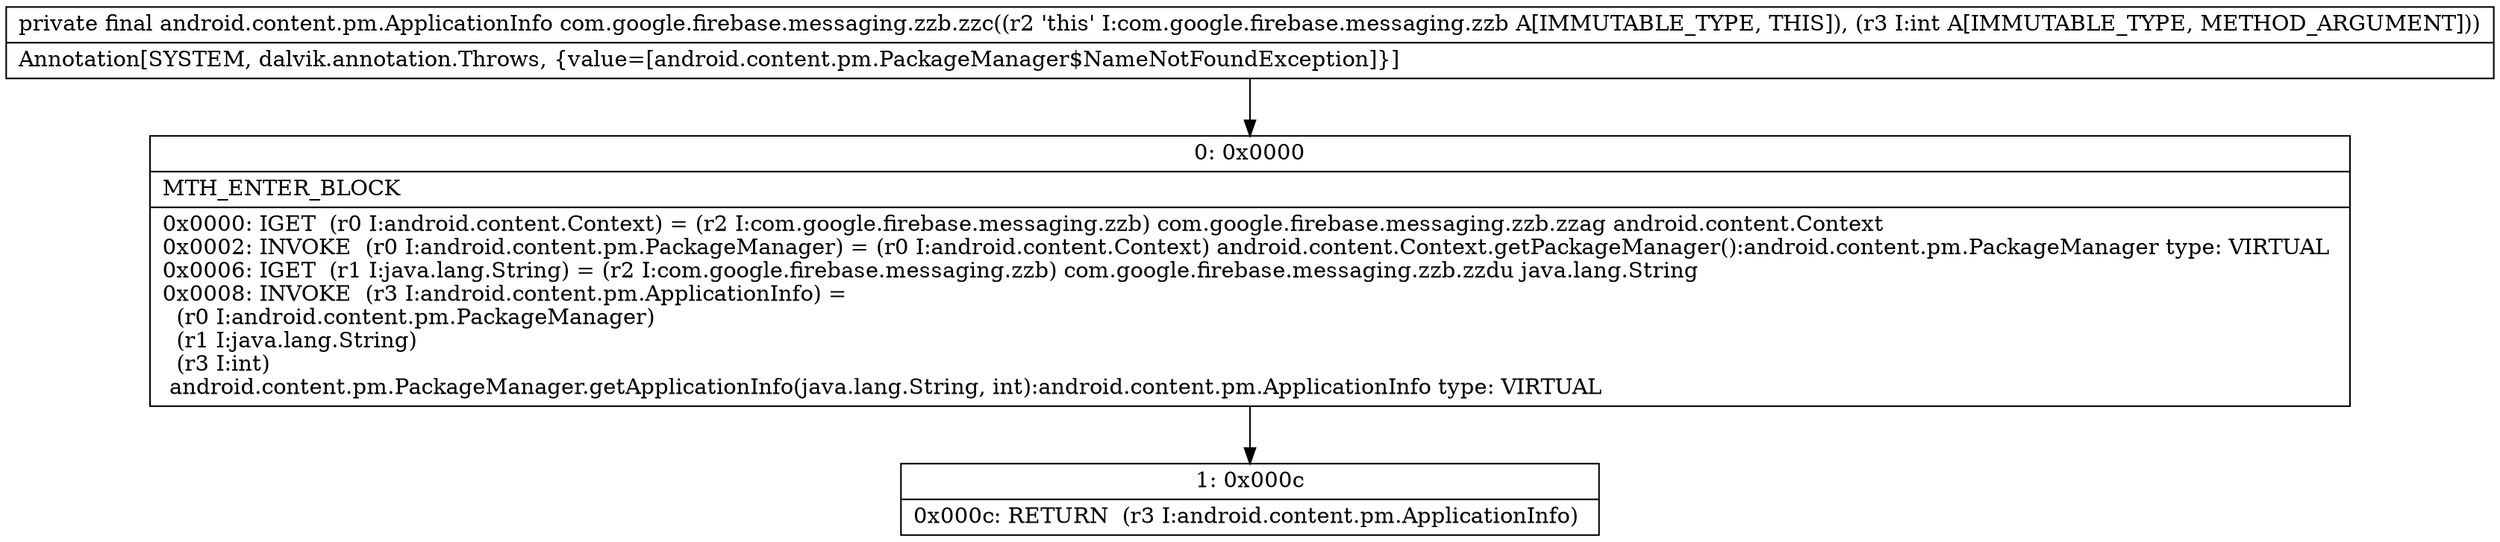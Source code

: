 digraph "CFG forcom.google.firebase.messaging.zzb.zzc(I)Landroid\/content\/pm\/ApplicationInfo;" {
Node_0 [shape=record,label="{0\:\ 0x0000|MTH_ENTER_BLOCK\l|0x0000: IGET  (r0 I:android.content.Context) = (r2 I:com.google.firebase.messaging.zzb) com.google.firebase.messaging.zzb.zzag android.content.Context \l0x0002: INVOKE  (r0 I:android.content.pm.PackageManager) = (r0 I:android.content.Context) android.content.Context.getPackageManager():android.content.pm.PackageManager type: VIRTUAL \l0x0006: IGET  (r1 I:java.lang.String) = (r2 I:com.google.firebase.messaging.zzb) com.google.firebase.messaging.zzb.zzdu java.lang.String \l0x0008: INVOKE  (r3 I:android.content.pm.ApplicationInfo) = \l  (r0 I:android.content.pm.PackageManager)\l  (r1 I:java.lang.String)\l  (r3 I:int)\l android.content.pm.PackageManager.getApplicationInfo(java.lang.String, int):android.content.pm.ApplicationInfo type: VIRTUAL \l}"];
Node_1 [shape=record,label="{1\:\ 0x000c|0x000c: RETURN  (r3 I:android.content.pm.ApplicationInfo) \l}"];
MethodNode[shape=record,label="{private final android.content.pm.ApplicationInfo com.google.firebase.messaging.zzb.zzc((r2 'this' I:com.google.firebase.messaging.zzb A[IMMUTABLE_TYPE, THIS]), (r3 I:int A[IMMUTABLE_TYPE, METHOD_ARGUMENT]))  | Annotation[SYSTEM, dalvik.annotation.Throws, \{value=[android.content.pm.PackageManager$NameNotFoundException]\}]\l}"];
MethodNode -> Node_0;
Node_0 -> Node_1;
}

